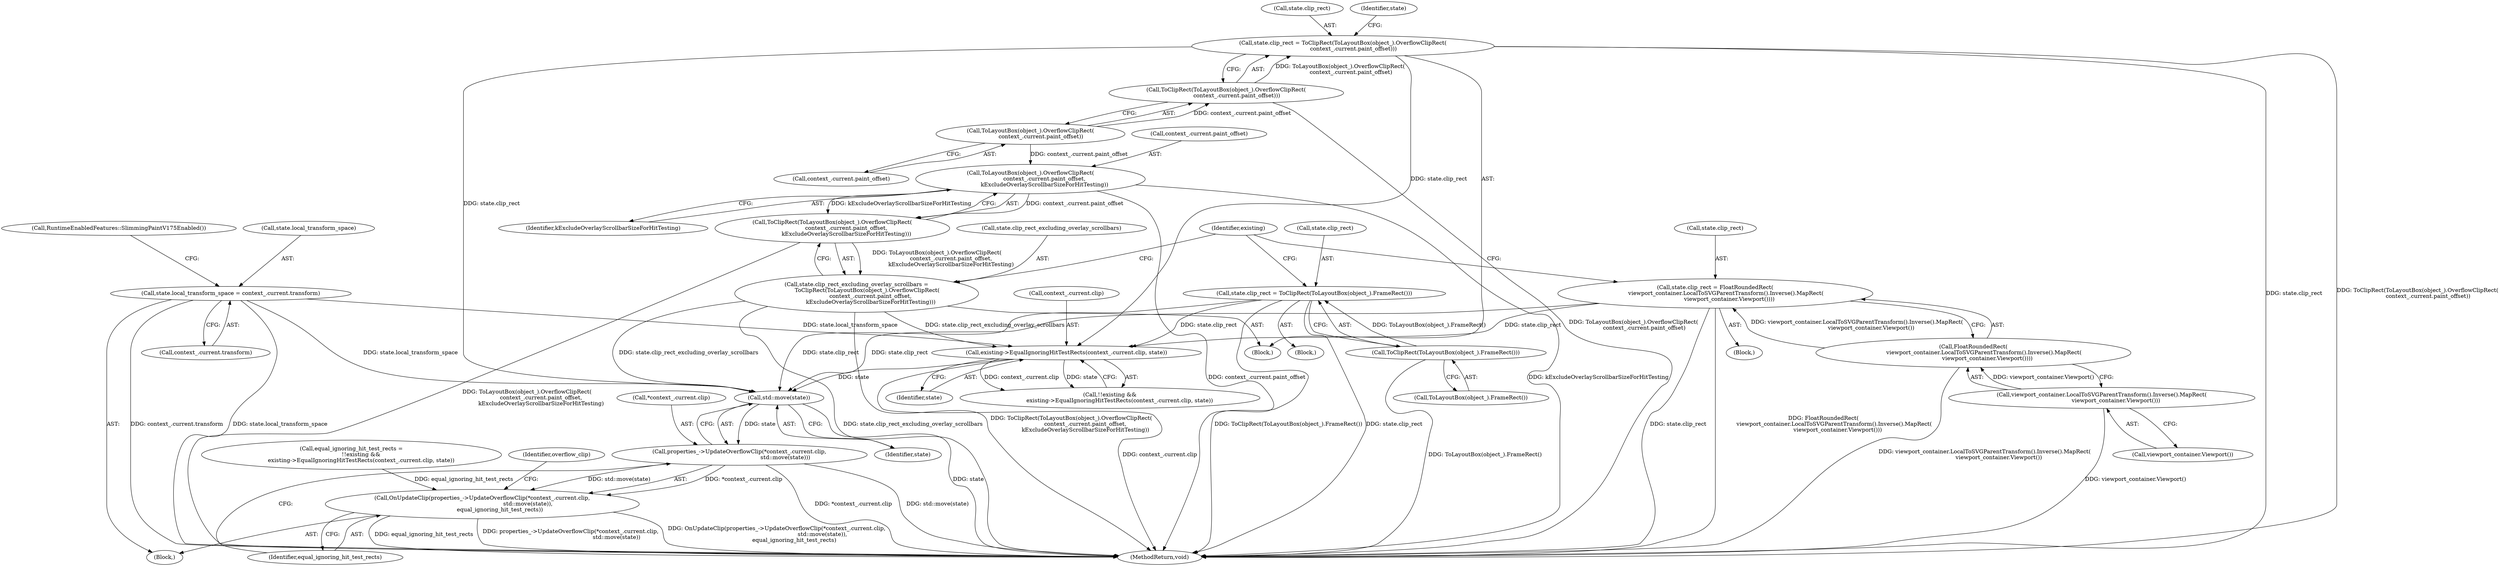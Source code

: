 digraph "0_Chrome_f911e11e7f6b5c0d6f5ee694a9871de6619889f7_9@API" {
"1000206" [label="(Call,std::move(state))"];
"1000116" [label="(Call,state.local_transform_space = context_.current.transform)"];
"1000141" [label="(Call,state.clip_rect = ToClipRect(ToLayoutBox(object_).OverflowClipRect(\n            context_.current.paint_offset)))"];
"1000145" [label="(Call,ToClipRect(ToLayoutBox(object_).OverflowClipRect(\n            context_.current.paint_offset)))"];
"1000146" [label="(Call,ToLayoutBox(object_).OverflowClipRect(\n            context_.current.paint_offset))"];
"1000131" [label="(Call,state.clip_rect = ToClipRect(ToLayoutBox(object_).FrameRect()))"];
"1000135" [label="(Call,ToClipRect(ToLayoutBox(object_).FrameRect()))"];
"1000152" [label="(Call,state.clip_rect_excluding_overlay_scrollbars =\n            ToClipRect(ToLayoutBox(object_).OverflowClipRect(\n                context_.current.paint_offset,\n                kExcludeOverlayScrollbarSizeForHitTesting)))"];
"1000156" [label="(Call,ToClipRect(ToLayoutBox(object_).OverflowClipRect(\n                context_.current.paint_offset,\n                kExcludeOverlayScrollbarSizeForHitTesting)))"];
"1000157" [label="(Call,ToLayoutBox(object_).OverflowClipRect(\n                context_.current.paint_offset,\n                kExcludeOverlayScrollbarSizeForHitTesting))"];
"1000191" [label="(Call,existing->EqualIgnoringHitTestRects(context_.current.clip, state))"];
"1000173" [label="(Call,state.clip_rect = FloatRoundedRect(\n            viewport_container.LocalToSVGParentTransform().Inverse().MapRect(\n                viewport_container.Viewport())))"];
"1000177" [label="(Call,FloatRoundedRect(\n            viewport_container.LocalToSVGParentTransform().Inverse().MapRect(\n                viewport_container.Viewport())))"];
"1000178" [label="(Call,viewport_container.LocalToSVGParentTransform().Inverse().MapRect(\n                viewport_container.Viewport()))"];
"1000199" [label="(Call,properties_->UpdateOverflowClip(*context_.current.clip,\n                                                    std::move(state)))"];
"1000198" [label="(Call,OnUpdateClip(properties_->UpdateOverflowClip(*context_.current.clip,\n                                                    std::move(state)),\n                    equal_ignoring_hit_test_rects))"];
"1000199" [label="(Call,properties_->UpdateOverflowClip(*context_.current.clip,\n                                                    std::move(state)))"];
"1000128" [label="(Call,RuntimeEnabledFeatures::SlimmingPaintV175Enabled())"];
"1000182" [label="(Identifier,existing)"];
"1000208" [label="(Identifier,equal_ignoring_hit_test_rects)"];
"1000177" [label="(Call,FloatRoundedRect(\n            viewport_container.LocalToSVGParentTransform().Inverse().MapRect(\n                viewport_container.Viewport())))"];
"1000158" [label="(Call,context_.current.paint_offset)"];
"1000142" [label="(Call,state.clip_rect)"];
"1000178" [label="(Call,viewport_container.LocalToSVGParentTransform().Inverse().MapRect(\n                viewport_container.Viewport()))"];
"1000174" [label="(Call,state.clip_rect)"];
"1000153" [label="(Call,state.clip_rect_excluding_overlay_scrollbars)"];
"1000163" [label="(Identifier,kExcludeOverlayScrollbarSizeForHitTesting)"];
"1000207" [label="(Identifier,state)"];
"1000147" [label="(Call,context_.current.paint_offset)"];
"1000116" [label="(Call,state.local_transform_space = context_.current.transform)"];
"1000214" [label="(Identifier,overflow_clip)"];
"1000130" [label="(Block,)"];
"1000131" [label="(Call,state.clip_rect = ToClipRect(ToLayoutBox(object_).FrameRect()))"];
"1000197" [label="(Identifier,state)"];
"1000187" [label="(Call,!!existing &&\n           existing->EqualIgnoringHitTestRects(context_.current.clip, state))"];
"1000191" [label="(Call,existing->EqualIgnoringHitTestRects(context_.current.clip, state))"];
"1000154" [label="(Identifier,state)"];
"1000222" [label="(MethodReturn,void)"];
"1000132" [label="(Call,state.clip_rect)"];
"1000141" [label="(Call,state.clip_rect = ToClipRect(ToLayoutBox(object_).OverflowClipRect(\n            context_.current.paint_offset)))"];
"1000152" [label="(Call,state.clip_rect_excluding_overlay_scrollbars =\n            ToClipRect(ToLayoutBox(object_).OverflowClipRect(\n                context_.current.paint_offset,\n                kExcludeOverlayScrollbarSizeForHitTesting)))"];
"1000120" [label="(Call,context_.current.transform)"];
"1000157" [label="(Call,ToLayoutBox(object_).OverflowClipRect(\n                context_.current.paint_offset,\n                kExcludeOverlayScrollbarSizeForHitTesting))"];
"1000140" [label="(Block,)"];
"1000145" [label="(Call,ToClipRect(ToLayoutBox(object_).OverflowClipRect(\n            context_.current.paint_offset)))"];
"1000156" [label="(Call,ToClipRect(ToLayoutBox(object_).OverflowClipRect(\n                context_.current.paint_offset,\n                kExcludeOverlayScrollbarSizeForHitTesting)))"];
"1000136" [label="(Call,ToLayoutBox(object_).FrameRect())"];
"1000165" [label="(Block,)"];
"1000192" [label="(Call,context_.current.clip)"];
"1000117" [label="(Call,state.local_transform_space)"];
"1000114" [label="(Block,)"];
"1000200" [label="(Call,*context_.current.clip)"];
"1000135" [label="(Call,ToClipRect(ToLayoutBox(object_).FrameRect()))"];
"1000146" [label="(Call,ToLayoutBox(object_).OverflowClipRect(\n            context_.current.paint_offset))"];
"1000206" [label="(Call,std::move(state))"];
"1000185" [label="(Call,equal_ignoring_hit_test_rects =\n           !!existing &&\n           existing->EqualIgnoringHitTestRects(context_.current.clip, state))"];
"1000173" [label="(Call,state.clip_rect = FloatRoundedRect(\n            viewport_container.LocalToSVGParentTransform().Inverse().MapRect(\n                viewport_container.Viewport())))"];
"1000198" [label="(Call,OnUpdateClip(properties_->UpdateOverflowClip(*context_.current.clip,\n                                                    std::move(state)),\n                    equal_ignoring_hit_test_rects))"];
"1000179" [label="(Call,viewport_container.Viewport())"];
"1000206" -> "1000199"  [label="AST: "];
"1000206" -> "1000207"  [label="CFG: "];
"1000207" -> "1000206"  [label="AST: "];
"1000199" -> "1000206"  [label="CFG: "];
"1000206" -> "1000222"  [label="DDG: state"];
"1000206" -> "1000199"  [label="DDG: state"];
"1000116" -> "1000206"  [label="DDG: state.local_transform_space"];
"1000141" -> "1000206"  [label="DDG: state.clip_rect"];
"1000131" -> "1000206"  [label="DDG: state.clip_rect"];
"1000152" -> "1000206"  [label="DDG: state.clip_rect_excluding_overlay_scrollbars"];
"1000191" -> "1000206"  [label="DDG: state"];
"1000173" -> "1000206"  [label="DDG: state.clip_rect"];
"1000116" -> "1000114"  [label="AST: "];
"1000116" -> "1000120"  [label="CFG: "];
"1000117" -> "1000116"  [label="AST: "];
"1000120" -> "1000116"  [label="AST: "];
"1000128" -> "1000116"  [label="CFG: "];
"1000116" -> "1000222"  [label="DDG: state.local_transform_space"];
"1000116" -> "1000222"  [label="DDG: context_.current.transform"];
"1000116" -> "1000191"  [label="DDG: state.local_transform_space"];
"1000141" -> "1000140"  [label="AST: "];
"1000141" -> "1000145"  [label="CFG: "];
"1000142" -> "1000141"  [label="AST: "];
"1000145" -> "1000141"  [label="AST: "];
"1000154" -> "1000141"  [label="CFG: "];
"1000141" -> "1000222"  [label="DDG: state.clip_rect"];
"1000141" -> "1000222"  [label="DDG: ToClipRect(ToLayoutBox(object_).OverflowClipRect(\n            context_.current.paint_offset))"];
"1000145" -> "1000141"  [label="DDG: ToLayoutBox(object_).OverflowClipRect(\n            context_.current.paint_offset)"];
"1000141" -> "1000191"  [label="DDG: state.clip_rect"];
"1000145" -> "1000146"  [label="CFG: "];
"1000146" -> "1000145"  [label="AST: "];
"1000145" -> "1000222"  [label="DDG: ToLayoutBox(object_).OverflowClipRect(\n            context_.current.paint_offset)"];
"1000146" -> "1000145"  [label="DDG: context_.current.paint_offset"];
"1000146" -> "1000147"  [label="CFG: "];
"1000147" -> "1000146"  [label="AST: "];
"1000146" -> "1000157"  [label="DDG: context_.current.paint_offset"];
"1000131" -> "1000130"  [label="AST: "];
"1000131" -> "1000135"  [label="CFG: "];
"1000132" -> "1000131"  [label="AST: "];
"1000135" -> "1000131"  [label="AST: "];
"1000182" -> "1000131"  [label="CFG: "];
"1000131" -> "1000222"  [label="DDG: state.clip_rect"];
"1000131" -> "1000222"  [label="DDG: ToClipRect(ToLayoutBox(object_).FrameRect())"];
"1000135" -> "1000131"  [label="DDG: ToLayoutBox(object_).FrameRect()"];
"1000131" -> "1000191"  [label="DDG: state.clip_rect"];
"1000135" -> "1000136"  [label="CFG: "];
"1000136" -> "1000135"  [label="AST: "];
"1000135" -> "1000222"  [label="DDG: ToLayoutBox(object_).FrameRect()"];
"1000152" -> "1000140"  [label="AST: "];
"1000152" -> "1000156"  [label="CFG: "];
"1000153" -> "1000152"  [label="AST: "];
"1000156" -> "1000152"  [label="AST: "];
"1000182" -> "1000152"  [label="CFG: "];
"1000152" -> "1000222"  [label="DDG: state.clip_rect_excluding_overlay_scrollbars"];
"1000152" -> "1000222"  [label="DDG: ToClipRect(ToLayoutBox(object_).OverflowClipRect(\n                context_.current.paint_offset,\n                kExcludeOverlayScrollbarSizeForHitTesting))"];
"1000156" -> "1000152"  [label="DDG: ToLayoutBox(object_).OverflowClipRect(\n                context_.current.paint_offset,\n                kExcludeOverlayScrollbarSizeForHitTesting)"];
"1000152" -> "1000191"  [label="DDG: state.clip_rect_excluding_overlay_scrollbars"];
"1000156" -> "1000157"  [label="CFG: "];
"1000157" -> "1000156"  [label="AST: "];
"1000156" -> "1000222"  [label="DDG: ToLayoutBox(object_).OverflowClipRect(\n                context_.current.paint_offset,\n                kExcludeOverlayScrollbarSizeForHitTesting)"];
"1000157" -> "1000156"  [label="DDG: context_.current.paint_offset"];
"1000157" -> "1000156"  [label="DDG: kExcludeOverlayScrollbarSizeForHitTesting"];
"1000157" -> "1000163"  [label="CFG: "];
"1000158" -> "1000157"  [label="AST: "];
"1000163" -> "1000157"  [label="AST: "];
"1000157" -> "1000222"  [label="DDG: context_.current.paint_offset"];
"1000157" -> "1000222"  [label="DDG: kExcludeOverlayScrollbarSizeForHitTesting"];
"1000191" -> "1000187"  [label="AST: "];
"1000191" -> "1000197"  [label="CFG: "];
"1000192" -> "1000191"  [label="AST: "];
"1000197" -> "1000191"  [label="AST: "];
"1000187" -> "1000191"  [label="CFG: "];
"1000191" -> "1000222"  [label="DDG: context_.current.clip"];
"1000191" -> "1000187"  [label="DDG: context_.current.clip"];
"1000191" -> "1000187"  [label="DDG: state"];
"1000173" -> "1000191"  [label="DDG: state.clip_rect"];
"1000173" -> "1000165"  [label="AST: "];
"1000173" -> "1000177"  [label="CFG: "];
"1000174" -> "1000173"  [label="AST: "];
"1000177" -> "1000173"  [label="AST: "];
"1000182" -> "1000173"  [label="CFG: "];
"1000173" -> "1000222"  [label="DDG: FloatRoundedRect(\n            viewport_container.LocalToSVGParentTransform().Inverse().MapRect(\n                viewport_container.Viewport()))"];
"1000173" -> "1000222"  [label="DDG: state.clip_rect"];
"1000177" -> "1000173"  [label="DDG: viewport_container.LocalToSVGParentTransform().Inverse().MapRect(\n                viewport_container.Viewport())"];
"1000177" -> "1000178"  [label="CFG: "];
"1000178" -> "1000177"  [label="AST: "];
"1000177" -> "1000222"  [label="DDG: viewport_container.LocalToSVGParentTransform().Inverse().MapRect(\n                viewport_container.Viewport())"];
"1000178" -> "1000177"  [label="DDG: viewport_container.Viewport()"];
"1000178" -> "1000179"  [label="CFG: "];
"1000179" -> "1000178"  [label="AST: "];
"1000178" -> "1000222"  [label="DDG: viewport_container.Viewport()"];
"1000199" -> "1000198"  [label="AST: "];
"1000200" -> "1000199"  [label="AST: "];
"1000208" -> "1000199"  [label="CFG: "];
"1000199" -> "1000222"  [label="DDG: *context_.current.clip"];
"1000199" -> "1000222"  [label="DDG: std::move(state)"];
"1000199" -> "1000198"  [label="DDG: *context_.current.clip"];
"1000199" -> "1000198"  [label="DDG: std::move(state)"];
"1000198" -> "1000114"  [label="AST: "];
"1000198" -> "1000208"  [label="CFG: "];
"1000208" -> "1000198"  [label="AST: "];
"1000214" -> "1000198"  [label="CFG: "];
"1000198" -> "1000222"  [label="DDG: equal_ignoring_hit_test_rects"];
"1000198" -> "1000222"  [label="DDG: properties_->UpdateOverflowClip(*context_.current.clip,\n                                                    std::move(state))"];
"1000198" -> "1000222"  [label="DDG: OnUpdateClip(properties_->UpdateOverflowClip(*context_.current.clip,\n                                                    std::move(state)),\n                    equal_ignoring_hit_test_rects)"];
"1000185" -> "1000198"  [label="DDG: equal_ignoring_hit_test_rects"];
}
